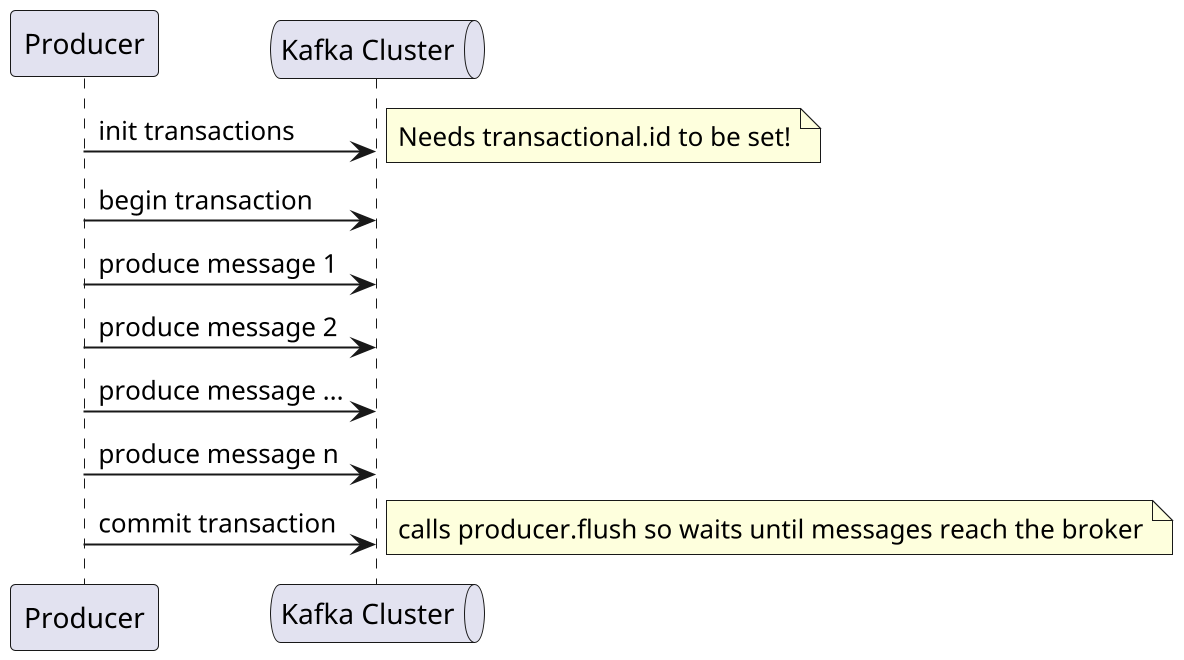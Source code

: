 @startuml
scale 2

participant Producer as producer
queue "Kafka Cluster" as kafka

producer -> kafka: init transactions
note right
    Needs transactional.id to be set!
end note
producer -> kafka: begin transaction
producer -> kafka: produce message 1
producer -> kafka: produce message 2
producer -> kafka: produce message ...
producer -> kafka: produce message n
producer -> kafka: commit transaction
note right
    calls producer.flush so waits until messages reach the broker
end note


@enduml